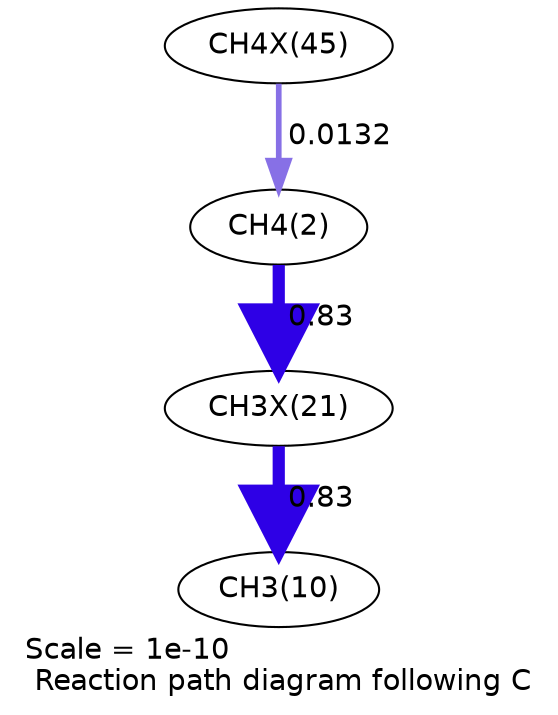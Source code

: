 digraph reaction_paths {
center=1;
s67 -> s4[fontname="Helvetica", penwidth=2.73, arrowsize=1.37, color="0.7, 0.513, 0.9"
, label=" 0.0132"];
s4 -> s59[fontname="Helvetica", penwidth=5.86, arrowsize=2.93, color="0.7, 1.33, 0.9"
, label=" 0.83"];
s59 -> s12[fontname="Helvetica", penwidth=5.86, arrowsize=2.93, color="0.7, 1.33, 0.9"
, label=" 0.83"];
s4 [ fontname="Helvetica", label="CH4(2)"];
s12 [ fontname="Helvetica", label="CH3(10)"];
s59 [ fontname="Helvetica", label="CH3X(21)"];
s67 [ fontname="Helvetica", label="CH4X(45)"];
 label = "Scale = 1e-10\l Reaction path diagram following C";
 fontname = "Helvetica";
}
